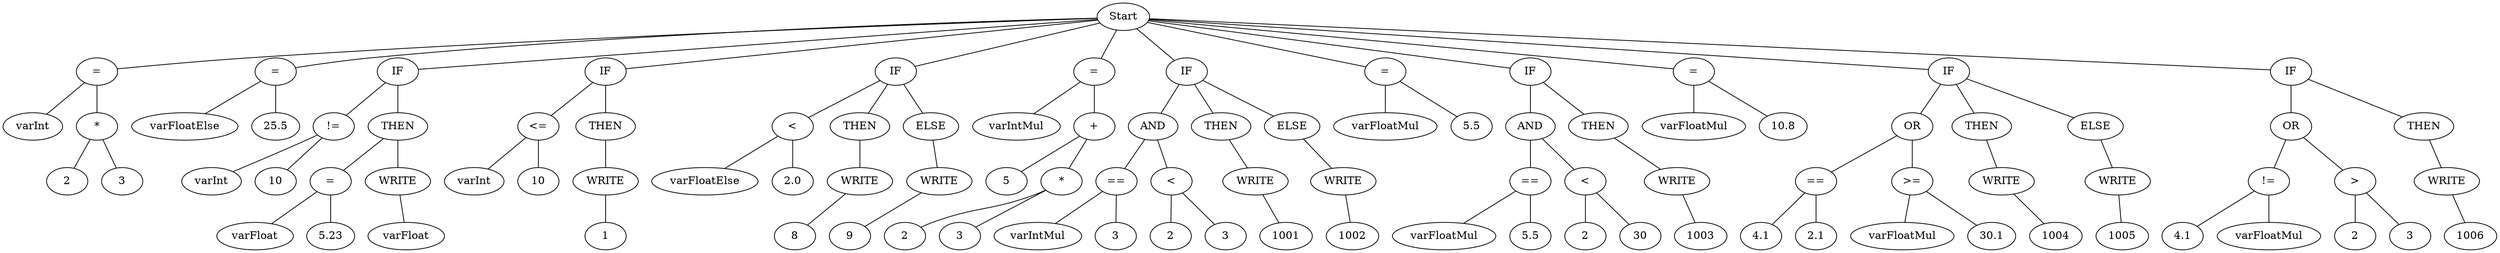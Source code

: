 graph G {node_start [label="Start"]
nodo_2071334957 [label="="]
node_start -- nodo_2071334957
nodo_1329125670 [label="varInt"]
nodo_2071334957 -- nodo_1329125670
nodo_1604924527 [label="*"]
nodo_2071334957 -- nodo_1604924527
nodo_2103999776 [label="2"]
nodo_1604924527 -- nodo_2103999776
nodo_62857938 [label="3"]
nodo_1604924527 -- nodo_62857938
nodo_172436074 [label="="]
node_start -- nodo_172436074
nodo_484146433 [label="varFloatElse"]
nodo_172436074 -- nodo_484146433
nodo_577012423 [label="25.5"]
nodo_172436074 -- nodo_577012423
nodo_1488428523 [label="IF"]
node_start -- nodo_1488428523
nodo_753181691 [label="!="]
nodo_1488428523 -- nodo_753181691
nodo_714108442 [label="varInt"]
nodo_753181691 -- nodo_714108442
nodo_1311569510 [label="10"]
nodo_753181691 -- nodo_1311569510
nodo_580364510 [label="THEN"]
nodo_1488428523 -- nodo_580364510
nodo_723136033 [label="="]
nodo_580364510 -- nodo_723136033
nodo_886354628 [label="varFloat"]
nodo_723136033 -- nodo_886354628
nodo_919829774 [label="5.23"]
nodo_723136033 -- nodo_919829774
nodo_1461763655 [label="WRITE"]
nodo_580364510 -- nodo_1461763655
nodo_1569435006 [label="varFloat"]
nodo_1461763655 -- nodo_1569435006
nodo_1111013939 [label="IF"]
node_start -- nodo_1111013939
nodo_1269961794 [label="<="]
nodo_1111013939 -- nodo_1269961794
nodo_1961837283 [label="varInt"]
nodo_1269961794 -- nodo_1961837283
nodo_1929484143 [label="10"]
nodo_1269961794 -- nodo_1929484143
nodo_2074466220 [label="THEN"]
nodo_1111013939 -- nodo_2074466220
nodo_544132254 [label="WRITE"]
nodo_2074466220 -- nodo_544132254
nodo_773356074 [label="1"]
nodo_544132254 -- nodo_773356074
nodo_1365060201 [label="IF"]
node_start -- nodo_1365060201
nodo_1389148537 [label="<"]
nodo_1365060201 -- nodo_1389148537
nodo_1072189472 [label="varFloatElse"]
nodo_1389148537 -- nodo_1072189472
nodo_132000726 [label="2.0"]
nodo_1389148537 -- nodo_132000726
nodo_120882723 [label="THEN"]
nodo_1365060201 -- nodo_120882723
nodo_805626061 [label="WRITE"]
nodo_120882723 -- nodo_805626061
nodo_1301335997 [label="8"]
nodo_805626061 -- nodo_1301335997
nodo_996597058 [label="ELSE"]
nodo_1365060201 -- nodo_996597058
nodo_1156780990 [label="WRITE"]
nodo_996597058 -- nodo_1156780990
nodo_1232231087 [label="9"]
nodo_1156780990 -- nodo_1232231087
nodo_1394919115 [label="="]
node_start -- nodo_1394919115
nodo_1922459465 [label="varIntMul"]
nodo_1394919115 -- nodo_1922459465
nodo_774169670 [label="+"]
nodo_1394919115 -- nodo_774169670
nodo_1968731151 [label="5"]
nodo_774169670 -- nodo_1968731151
nodo_4191985 [label="*"]
nodo_774169670 -- nodo_4191985
nodo_1095923088 [label="2"]
nodo_4191985 -- nodo_1095923088
nodo_1222491944 [label="3"]
nodo_4191985 -- nodo_1222491944
nodo_2123579952 [label="IF"]
node_start -- nodo_2123579952
nodo_31763309 [label="AND"]
nodo_2123579952 -- nodo_31763309
nodo_1397268532 [label="=="]
nodo_31763309 -- nodo_1397268532
nodo_1992913290 [label="varIntMul"]
nodo_1397268532 -- nodo_1992913290
nodo_305082273 [label="3"]
nodo_1397268532 -- nodo_305082273
nodo_917782858 [label="<"]
nodo_31763309 -- nodo_917782858
nodo_552279720 [label="2"]
nodo_917782858 -- nodo_552279720
nodo_487812638 [label="3"]
nodo_917782858 -- nodo_487812638
nodo_1990858810 [label="THEN"]
nodo_2123579952 -- nodo_1990858810
nodo_1644210612 [label="WRITE"]
nodo_1990858810 -- nodo_1644210612
nodo_451343618 [label="1001"]
nodo_1644210612 -- nodo_451343618
nodo_469961694 [label="ELSE"]
nodo_2123579952 -- nodo_469961694
nodo_986626988 [label="WRITE"]
nodo_469961694 -- nodo_986626988
nodo_1566898248 [label="1002"]
nodo_986626988 -- nodo_1566898248
nodo_1879525379 [label="="]
node_start -- nodo_1879525379
nodo_1960767526 [label="varFloatMul"]
nodo_1879525379 -- nodo_1960767526
nodo_998389450 [label="5.5"]
nodo_1879525379 -- nodo_998389450
nodo_1105080138 [label="IF"]
node_start -- nodo_1105080138
nodo_189997090 [label="AND"]
nodo_1105080138 -- nodo_189997090
nodo_143638190 [label="=="]
nodo_189997090 -- nodo_143638190
nodo_579992851 [label="varFloatMul"]
nodo_143638190 -- nodo_579992851
nodo_302330484 [label="5.5"]
nodo_143638190 -- nodo_302330484
nodo_12927526 [label="<"]
nodo_189997090 -- nodo_12927526
nodo_1967847006 [label="2"]
nodo_12927526 -- nodo_1967847006
nodo_1478423681 [label="30"]
nodo_12927526 -- nodo_1478423681
nodo_1664346980 [label="THEN"]
nodo_1105080138 -- nodo_1664346980
nodo_1238188374 [label="WRITE"]
nodo_1664346980 -- nodo_1238188374
nodo_1805104695 [label="1003"]
nodo_1238188374 -- nodo_1805104695
nodo_1141042488 [label="="]
node_start -- nodo_1141042488
nodo_949376535 [label="varFloatMul"]
nodo_1141042488 -- nodo_949376535
nodo_460482466 [label="10.8"]
nodo_1141042488 -- nodo_460482466
nodo_1291996405 [label="IF"]
node_start -- nodo_1291996405
nodo_515507008 [label="OR"]
nodo_1291996405 -- nodo_515507008
nodo_337041518 [label="=="]
nodo_515507008 -- nodo_337041518
nodo_483516985 [label="4.1"]
nodo_337041518 -- nodo_483516985
nodo_1139503282 [label="2.1"]
nodo_337041518 -- nodo_1139503282
nodo_218483596 [label=">="]
nodo_515507008 -- nodo_218483596
nodo_796043242 [label="varFloatMul"]
nodo_218483596 -- nodo_796043242
nodo_1017202711 [label="30.1"]
nodo_218483596 -- nodo_1017202711
nodo_609731025 [label="THEN"]
nodo_1291996405 -- nodo_609731025
nodo_128788348 [label="WRITE"]
nodo_609731025 -- nodo_128788348
nodo_1029348756 [label="1004"]
nodo_128788348 -- nodo_1029348756
nodo_193829848 [label="ELSE"]
nodo_1291996405 -- nodo_193829848
nodo_298752561 [label="WRITE"]
nodo_193829848 -- nodo_298752561
nodo_2134301107 [label="1005"]
nodo_298752561 -- nodo_2134301107
nodo_384388604 [label="IF"]
node_start -- nodo_384388604
nodo_1901942690 [label="OR"]
nodo_384388604 -- nodo_1901942690
nodo_346510506 [label="!="]
nodo_1901942690 -- nodo_346510506
nodo_1561722060 [label="4.1"]
nodo_346510506 -- nodo_1561722060
nodo_22006847 [label="varFloatMul"]
nodo_346510506 -- nodo_22006847
nodo_439643123 [label=">"]
nodo_1901942690 -- nodo_439643123
nodo_882408987 [label="2"]
nodo_439643123 -- nodo_882408987
nodo_1176049624 [label="3"]
nodo_439643123 -- nodo_1176049624
nodo_961021200 [label="THEN"]
nodo_384388604 -- nodo_961021200
nodo_1743417 [label="WRITE"]
nodo_961021200 -- nodo_1743417
nodo_2005226631 [label="1006"]
nodo_1743417 -- nodo_2005226631
}
